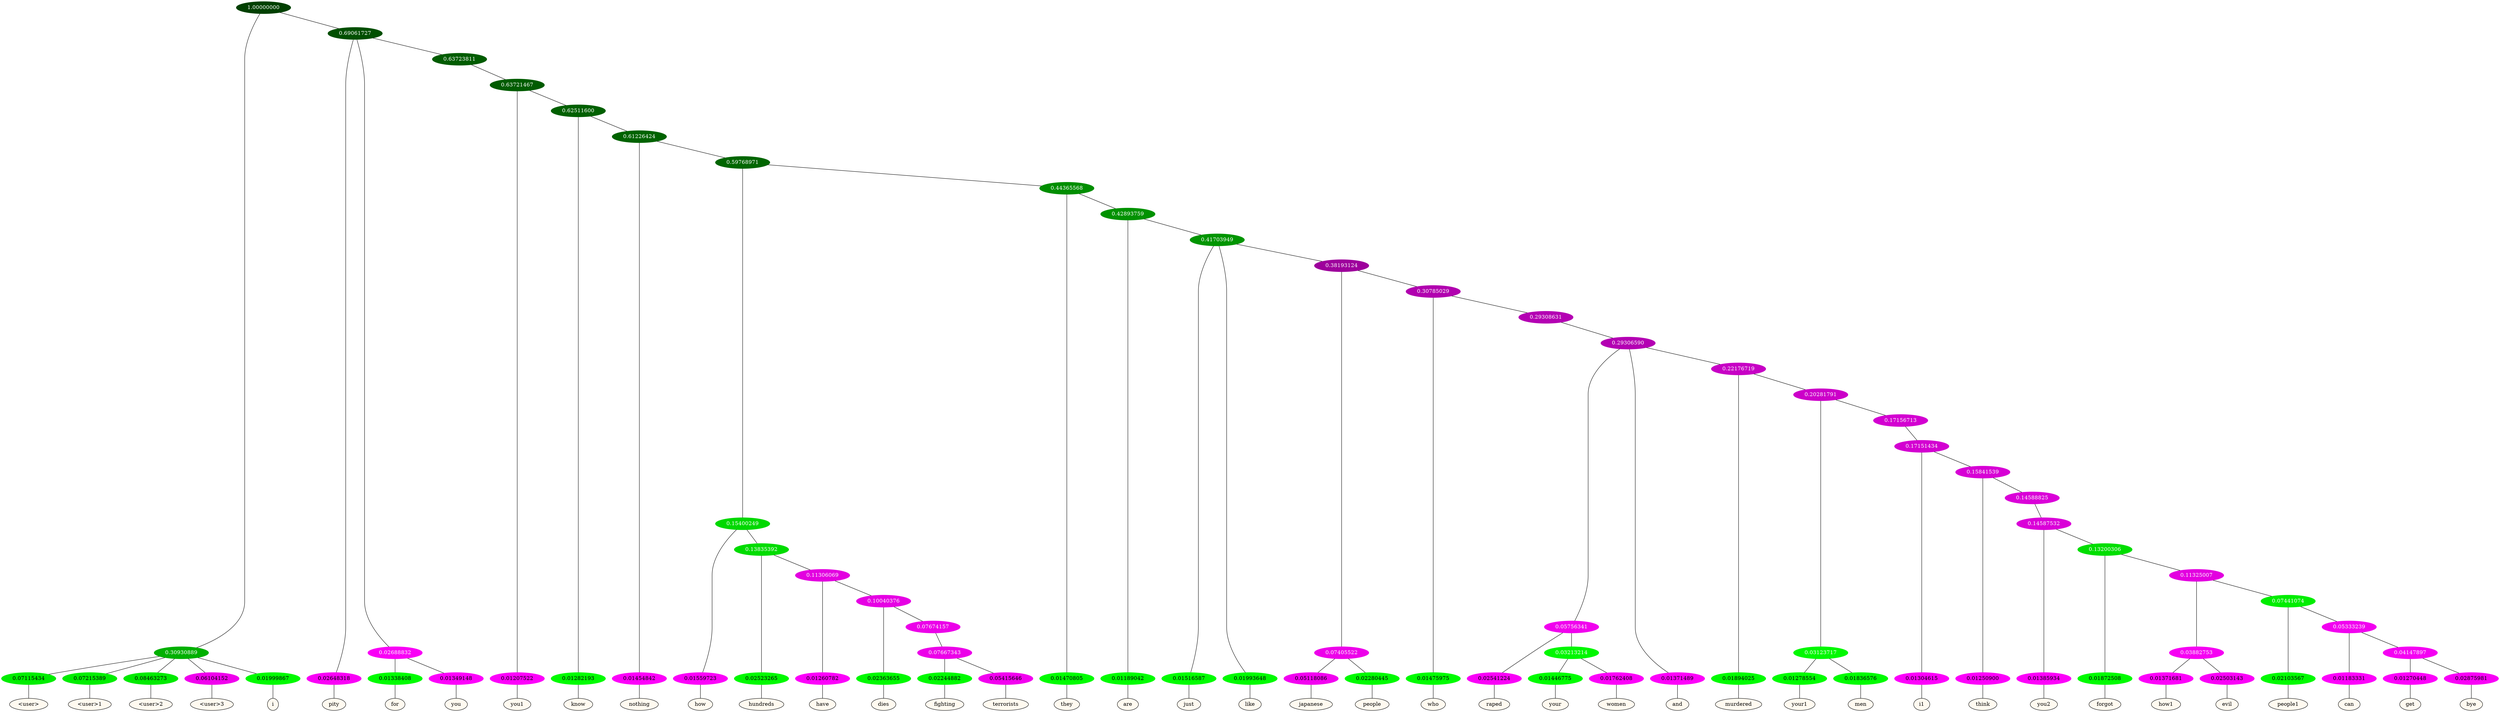 graph {
	node [format=png height=0.15 nodesep=0.001 ordering=out overlap=prism overlap_scaling=0.01 ranksep=0.001 ratio=0.2 style=filled width=0.15]
	{
		rank=same
		a_w_3 [label="\<user\>" color=black fillcolor=floralwhite style="filled,solid"]
		a_w_4 [label="\<user\>1" color=black fillcolor=floralwhite style="filled,solid"]
		a_w_5 [label="\<user\>2" color=black fillcolor=floralwhite style="filled,solid"]
		a_w_6 [label="\<user\>3" color=black fillcolor=floralwhite style="filled,solid"]
		a_w_7 [label=i color=black fillcolor=floralwhite style="filled,solid"]
		a_w_8 [label=pity color=black fillcolor=floralwhite style="filled,solid"]
		a_w_11 [label=for color=black fillcolor=floralwhite style="filled,solid"]
		a_w_12 [label=you color=black fillcolor=floralwhite style="filled,solid"]
		a_w_14 [label=you1 color=black fillcolor=floralwhite style="filled,solid"]
		a_w_16 [label=know color=black fillcolor=floralwhite style="filled,solid"]
		a_w_18 [label=nothing color=black fillcolor=floralwhite style="filled,solid"]
		a_w_22 [label=how color=black fillcolor=floralwhite style="filled,solid"]
		a_w_26 [label=hundreds color=black fillcolor=floralwhite style="filled,solid"]
		a_w_30 [label=have color=black fillcolor=floralwhite style="filled,solid"]
		a_w_35 [label=dies color=black fillcolor=floralwhite style="filled,solid"]
		a_w_44 [label=fighting color=black fillcolor=floralwhite style="filled,solid"]
		a_w_45 [label=terrorists color=black fillcolor=floralwhite style="filled,solid"]
		a_w_24 [label=they color=black fillcolor=floralwhite style="filled,solid"]
		a_w_28 [label=are color=black fillcolor=floralwhite style="filled,solid"]
		a_w_32 [label=just color=black fillcolor=floralwhite style="filled,solid"]
		a_w_33 [label=like color=black fillcolor=floralwhite style="filled,solid"]
		a_w_40 [label=japanese color=black fillcolor=floralwhite style="filled,solid"]
		a_w_41 [label=people color=black fillcolor=floralwhite style="filled,solid"]
		a_w_42 [label=who color=black fillcolor=floralwhite style="filled,solid"]
		a_w_50 [label=raped color=black fillcolor=floralwhite style="filled,solid"]
		a_w_54 [label=your color=black fillcolor=floralwhite style="filled,solid"]
		a_w_55 [label=women color=black fillcolor=floralwhite style="filled,solid"]
		a_w_48 [label=and color=black fillcolor=floralwhite style="filled,solid"]
		a_w_52 [label=murdered color=black fillcolor=floralwhite style="filled,solid"]
		a_w_58 [label=your1 color=black fillcolor=floralwhite style="filled,solid"]
		a_w_59 [label=men color=black fillcolor=floralwhite style="filled,solid"]
		a_w_61 [label=i1 color=black fillcolor=floralwhite style="filled,solid"]
		a_w_63 [label=think color=black fillcolor=floralwhite style="filled,solid"]
		a_w_66 [label=you2 color=black fillcolor=floralwhite style="filled,solid"]
		a_w_68 [label=forgot color=black fillcolor=floralwhite style="filled,solid"]
		a_w_72 [label=how1 color=black fillcolor=floralwhite style="filled,solid"]
		a_w_73 [label=evil color=black fillcolor=floralwhite style="filled,solid"]
		a_w_74 [label=people1 color=black fillcolor=floralwhite style="filled,solid"]
		a_w_76 [label=can color=black fillcolor=floralwhite style="filled,solid"]
		a_w_78 [label=get color=black fillcolor=floralwhite style="filled,solid"]
		a_w_79 [label=bye color=black fillcolor=floralwhite style="filled,solid"]
	}
	a_n_3 -- a_w_3
	a_n_4 -- a_w_4
	a_n_5 -- a_w_5
	a_n_6 -- a_w_6
	a_n_7 -- a_w_7
	a_n_8 -- a_w_8
	a_n_11 -- a_w_11
	a_n_12 -- a_w_12
	a_n_14 -- a_w_14
	a_n_16 -- a_w_16
	a_n_18 -- a_w_18
	a_n_22 -- a_w_22
	a_n_26 -- a_w_26
	a_n_30 -- a_w_30
	a_n_35 -- a_w_35
	a_n_44 -- a_w_44
	a_n_45 -- a_w_45
	a_n_24 -- a_w_24
	a_n_28 -- a_w_28
	a_n_32 -- a_w_32
	a_n_33 -- a_w_33
	a_n_40 -- a_w_40
	a_n_41 -- a_w_41
	a_n_42 -- a_w_42
	a_n_50 -- a_w_50
	a_n_54 -- a_w_54
	a_n_55 -- a_w_55
	a_n_48 -- a_w_48
	a_n_52 -- a_w_52
	a_n_58 -- a_w_58
	a_n_59 -- a_w_59
	a_n_61 -- a_w_61
	a_n_63 -- a_w_63
	a_n_66 -- a_w_66
	a_n_68 -- a_w_68
	a_n_72 -- a_w_72
	a_n_73 -- a_w_73
	a_n_74 -- a_w_74
	a_n_76 -- a_w_76
	a_n_78 -- a_w_78
	a_n_79 -- a_w_79
	{
		rank=same
		a_n_3 [label=0.07115434 color="0.334 1.000 0.929" fontcolor=black]
		a_n_4 [label=0.07215389 color="0.334 1.000 0.928" fontcolor=black]
		a_n_5 [label=0.08463273 color="0.334 1.000 0.915" fontcolor=black]
		a_n_6 [label=0.06104152 color="0.835 1.000 0.939" fontcolor=black]
		a_n_7 [label=0.01999867 color="0.334 1.000 0.980" fontcolor=black]
		a_n_8 [label=0.02648318 color="0.835 1.000 0.974" fontcolor=black]
		a_n_11 [label=0.01338408 color="0.334 1.000 0.987" fontcolor=black]
		a_n_12 [label=0.01349148 color="0.835 1.000 0.987" fontcolor=black]
		a_n_14 [label=0.01207522 color="0.835 1.000 0.988" fontcolor=black]
		a_n_16 [label=0.01282193 color="0.334 1.000 0.987" fontcolor=black]
		a_n_18 [label=0.01454842 color="0.835 1.000 0.985" fontcolor=black]
		a_n_22 [label=0.01559723 color="0.835 1.000 0.984" fontcolor=black]
		a_n_26 [label=0.02523265 color="0.334 1.000 0.975" fontcolor=black]
		a_n_30 [label=0.01260782 color="0.835 1.000 0.987" fontcolor=black]
		a_n_35 [label=0.02363655 color="0.334 1.000 0.976" fontcolor=black]
		a_n_44 [label=0.02244882 color="0.334 1.000 0.978" fontcolor=black]
		a_n_45 [label=0.05415646 color="0.835 1.000 0.946" fontcolor=black]
		a_n_24 [label=0.01470805 color="0.334 1.000 0.985" fontcolor=black]
		a_n_28 [label=0.01189042 color="0.334 1.000 0.988" fontcolor=black]
		a_n_32 [label=0.01516587 color="0.334 1.000 0.985" fontcolor=black]
		a_n_33 [label=0.01993648 color="0.334 1.000 0.980" fontcolor=black]
		a_n_40 [label=0.05118086 color="0.835 1.000 0.949" fontcolor=black]
		a_n_41 [label=0.02280445 color="0.334 1.000 0.977" fontcolor=black]
		a_n_42 [label=0.01475975 color="0.334 1.000 0.985" fontcolor=black]
		a_n_50 [label=0.02541224 color="0.835 1.000 0.975" fontcolor=black]
		a_n_54 [label=0.01446775 color="0.334 1.000 0.986" fontcolor=black]
		a_n_55 [label=0.01762408 color="0.835 1.000 0.982" fontcolor=black]
		a_n_48 [label=0.01371489 color="0.835 1.000 0.986" fontcolor=black]
		a_n_52 [label=0.01894025 color="0.334 1.000 0.981" fontcolor=black]
		a_n_58 [label=0.01278554 color="0.334 1.000 0.987" fontcolor=black]
		a_n_59 [label=0.01836576 color="0.334 1.000 0.982" fontcolor=black]
		a_n_61 [label=0.01304615 color="0.835 1.000 0.987" fontcolor=black]
		a_n_63 [label=0.01250900 color="0.835 1.000 0.987" fontcolor=black]
		a_n_66 [label=0.01385934 color="0.835 1.000 0.986" fontcolor=black]
		a_n_68 [label=0.01872508 color="0.334 1.000 0.981" fontcolor=black]
		a_n_72 [label=0.01371681 color="0.835 1.000 0.986" fontcolor=black]
		a_n_73 [label=0.02503143 color="0.835 1.000 0.975" fontcolor=black]
		a_n_74 [label=0.02103567 color="0.334 1.000 0.979" fontcolor=black]
		a_n_76 [label=0.01183331 color="0.835 1.000 0.988" fontcolor=black]
		a_n_78 [label=0.01270448 color="0.835 1.000 0.987" fontcolor=black]
		a_n_79 [label=0.02875981 color="0.835 1.000 0.971" fontcolor=black]
	}
	a_n_0 [label=1.00000000 color="0.334 1.000 0.250" fontcolor=grey99]
	a_n_1 [label=0.30930889 color="0.334 1.000 0.691" fontcolor=grey99]
	a_n_0 -- a_n_1
	a_n_2 [label=0.69061727 color="0.334 1.000 0.309" fontcolor=grey99]
	a_n_0 -- a_n_2
	a_n_1 -- a_n_3
	a_n_1 -- a_n_4
	a_n_1 -- a_n_5
	a_n_1 -- a_n_6
	a_n_1 -- a_n_7
	a_n_2 -- a_n_8
	a_n_9 [label=0.02688832 color="0.835 1.000 0.973" fontcolor=grey99]
	a_n_2 -- a_n_9
	a_n_10 [label=0.63723811 color="0.334 1.000 0.363" fontcolor=grey99]
	a_n_2 -- a_n_10
	a_n_9 -- a_n_11
	a_n_9 -- a_n_12
	a_n_13 [label=0.63721467 color="0.334 1.000 0.363" fontcolor=grey99]
	a_n_10 -- a_n_13
	a_n_13 -- a_n_14
	a_n_15 [label=0.62511600 color="0.334 1.000 0.375" fontcolor=grey99]
	a_n_13 -- a_n_15
	a_n_15 -- a_n_16
	a_n_17 [label=0.61226424 color="0.334 1.000 0.388" fontcolor=grey99]
	a_n_15 -- a_n_17
	a_n_17 -- a_n_18
	a_n_19 [label=0.59768971 color="0.334 1.000 0.402" fontcolor=grey99]
	a_n_17 -- a_n_19
	a_n_20 [label=0.15400249 color="0.334 1.000 0.846" fontcolor=grey99]
	a_n_19 -- a_n_20
	a_n_21 [label=0.44365568 color="0.334 1.000 0.556" fontcolor=grey99]
	a_n_19 -- a_n_21
	a_n_20 -- a_n_22
	a_n_23 [label=0.13835392 color="0.334 1.000 0.862" fontcolor=grey99]
	a_n_20 -- a_n_23
	a_n_21 -- a_n_24
	a_n_25 [label=0.42893759 color="0.334 1.000 0.571" fontcolor=grey99]
	a_n_21 -- a_n_25
	a_n_23 -- a_n_26
	a_n_27 [label=0.11306069 color="0.835 1.000 0.887" fontcolor=grey99]
	a_n_23 -- a_n_27
	a_n_25 -- a_n_28
	a_n_29 [label=0.41703949 color="0.334 1.000 0.583" fontcolor=grey99]
	a_n_25 -- a_n_29
	a_n_27 -- a_n_30
	a_n_31 [label=0.10040376 color="0.835 1.000 0.900" fontcolor=grey99]
	a_n_27 -- a_n_31
	a_n_29 -- a_n_32
	a_n_29 -- a_n_33
	a_n_34 [label=0.38193124 color="0.835 1.000 0.618" fontcolor=grey99]
	a_n_29 -- a_n_34
	a_n_31 -- a_n_35
	a_n_36 [label=0.07674157 color="0.835 1.000 0.923" fontcolor=grey99]
	a_n_31 -- a_n_36
	a_n_37 [label=0.07405522 color="0.835 1.000 0.926" fontcolor=grey99]
	a_n_34 -- a_n_37
	a_n_38 [label=0.30785029 color="0.835 1.000 0.692" fontcolor=grey99]
	a_n_34 -- a_n_38
	a_n_39 [label=0.07667343 color="0.835 1.000 0.923" fontcolor=grey99]
	a_n_36 -- a_n_39
	a_n_37 -- a_n_40
	a_n_37 -- a_n_41
	a_n_38 -- a_n_42
	a_n_43 [label=0.29308631 color="0.835 1.000 0.707" fontcolor=grey99]
	a_n_38 -- a_n_43
	a_n_39 -- a_n_44
	a_n_39 -- a_n_45
	a_n_46 [label=0.29306590 color="0.835 1.000 0.707" fontcolor=grey99]
	a_n_43 -- a_n_46
	a_n_47 [label=0.05756341 color="0.835 1.000 0.942" fontcolor=grey99]
	a_n_46 -- a_n_47
	a_n_46 -- a_n_48
	a_n_49 [label=0.22176719 color="0.835 1.000 0.778" fontcolor=grey99]
	a_n_46 -- a_n_49
	a_n_47 -- a_n_50
	a_n_51 [label=0.03213214 color="0.334 1.000 0.968" fontcolor=grey99]
	a_n_47 -- a_n_51
	a_n_49 -- a_n_52
	a_n_53 [label=0.20281791 color="0.835 1.000 0.797" fontcolor=grey99]
	a_n_49 -- a_n_53
	a_n_51 -- a_n_54
	a_n_51 -- a_n_55
	a_n_56 [label=0.03123717 color="0.334 1.000 0.969" fontcolor=grey99]
	a_n_53 -- a_n_56
	a_n_57 [label=0.17156713 color="0.835 1.000 0.828" fontcolor=grey99]
	a_n_53 -- a_n_57
	a_n_56 -- a_n_58
	a_n_56 -- a_n_59
	a_n_60 [label=0.17151434 color="0.835 1.000 0.828" fontcolor=grey99]
	a_n_57 -- a_n_60
	a_n_60 -- a_n_61
	a_n_62 [label=0.15841539 color="0.835 1.000 0.842" fontcolor=grey99]
	a_n_60 -- a_n_62
	a_n_62 -- a_n_63
	a_n_64 [label=0.14588825 color="0.835 1.000 0.854" fontcolor=grey99]
	a_n_62 -- a_n_64
	a_n_65 [label=0.14587532 color="0.835 1.000 0.854" fontcolor=grey99]
	a_n_64 -- a_n_65
	a_n_65 -- a_n_66
	a_n_67 [label=0.13200306 color="0.334 1.000 0.868" fontcolor=grey99]
	a_n_65 -- a_n_67
	a_n_67 -- a_n_68
	a_n_69 [label=0.11325007 color="0.835 1.000 0.887" fontcolor=grey99]
	a_n_67 -- a_n_69
	a_n_70 [label=0.03882753 color="0.835 1.000 0.961" fontcolor=grey99]
	a_n_69 -- a_n_70
	a_n_71 [label=0.07441074 color="0.334 1.000 0.926" fontcolor=grey99]
	a_n_69 -- a_n_71
	a_n_70 -- a_n_72
	a_n_70 -- a_n_73
	a_n_71 -- a_n_74
	a_n_75 [label=0.05333239 color="0.835 1.000 0.947" fontcolor=grey99]
	a_n_71 -- a_n_75
	a_n_75 -- a_n_76
	a_n_77 [label=0.04147897 color="0.835 1.000 0.959" fontcolor=grey99]
	a_n_75 -- a_n_77
	a_n_77 -- a_n_78
	a_n_77 -- a_n_79
}
